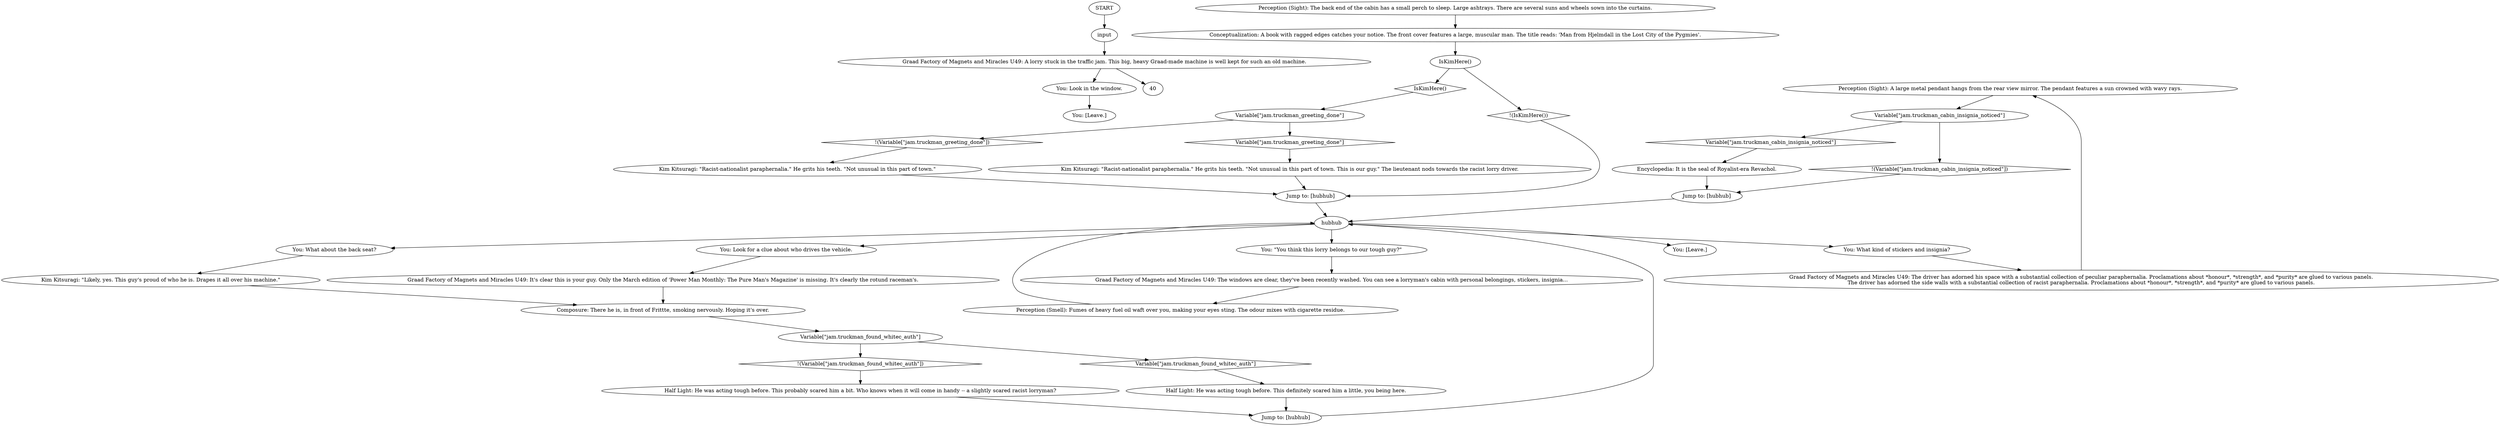 # JAM / RACIST CABIN
# You can view the racist lorryman's cabin to get a load of his racist paraphernalia.
# ==================================================
digraph G {
	  0 [label="START"];
	  1 [label="input"];
	  2 [label="You: Look in the window."];
	  3 [label="Perception (Sight): A large metal pendant hangs from the rear view mirror. The pendant features a sun crowned with wavy rays."];
	  4 [label="Variable[\"jam.truckman_found_whitec_auth\"]"];
	  5 [label="Variable[\"jam.truckman_found_whitec_auth\"]", shape=diamond];
	  6 [label="!(Variable[\"jam.truckman_found_whitec_auth\"])", shape=diamond];
	  7 [label="Encyclopedia: It is the seal of Royalist-era Revachol."];
	  8 [label="Jump to: [hubhub]"];
	  9 [label="Half Light: He was acting tough before. This definitely scared him a little, you being here."];
	  10 [label="You: [Leave.]"];
	  11 [label="Graad Factory of Magnets and Miracles U49: It's clear this is your guy. Only the March edition of 'Power Man Monthly: The Pure Man's Magazine' is missing. It's clearly the rotund raceman's."];
	  12 [label="You: What kind of stickers and insignia?"];
	  13 [label="Variable[\"jam.truckman_greeting_done\"]"];
	  14 [label="Variable[\"jam.truckman_greeting_done\"]", shape=diamond];
	  15 [label="!(Variable[\"jam.truckman_greeting_done\"])", shape=diamond];
	  16 [label="You: What about the back seat?"];
	  17 [label="You: Look for a clue about who drives the vehicle."];
	  18 [label="hubhub"];
	  19 [label="Graad Factory of Magnets and Miracles U49: A lorry stuck in the traffic jam. This big, heavy Graad-made machine is well kept for such an old machine."];
	  20 [label="Kim Kitsuragi: \"Racist-nationalist paraphernalia.\" He grits his teeth. \"Not unusual in this part of town.\""];
	  21 [label="Kim Kitsuragi: \"Racist-nationalist paraphernalia.\" He grits his teeth. \"Not unusual in this part of town. This is our guy.\" The lieutenant nods towards the racist lorry driver."];
	  22 [label="Jump to: [hubhub]"];
	  23 [label="Graad Factory of Magnets and Miracles U49: The driver has adorned his space with a substantial collection of peculiar paraphernalia. Proclamations about *honour*, *strength*, and *purity* are glued to various panels.\nThe driver has adorned the side walls with a substantial collection of racist paraphernalia. Proclamations about *honour*, *strength*, and *purity* are glued to various panels."];
	  24 [label="Conceptualization: A book with ragged edges catches your notice. The front cover features a large, muscular man. The title reads: 'Man from Hjelmdall in the Lost City of the Pygmies'."];
	  25 [label="Perception (Smell): Fumes of heavy fuel oil waft over you, making your eyes sting. The odour mixes with cigarette residue."];
	  26 [label="Jump to: [hubhub]"];
	  27 [label="IsKimHere()"];
	  28 [label="IsKimHere()", shape=diamond];
	  29 [label="!(IsKimHere())", shape=diamond];
	  30 [label="Half Light: He was acting tough before. This probably scared him a bit. Who knows when it will come in handy -- a slightly scared racist lorryman?"];
	  31 [label="Variable[\"jam.truckman_cabin_insignia_noticed\"]"];
	  32 [label="Variable[\"jam.truckman_cabin_insignia_noticed\"]", shape=diamond];
	  33 [label="!(Variable[\"jam.truckman_cabin_insignia_noticed\"])", shape=diamond];
	  34 [label="You: \"You think this lorry belongs to our tough guy?\""];
	  35 [label="Composure: There he is, in front of Frittte, smoking nervously. Hoping it's over."];
	  36 [label="Perception (Sight): The back end of the cabin has a small perch to sleep. Large ashtrays. There are several suns and wheels sown into the curtains."];
	  37 [label="Kim Kitsuragi: \"Likely, yes. This guy's proud of who he is. Drapes it all over his machine.\""];
	  38 [label="Graad Factory of Magnets and Miracles U49: The windows are clear, they've been recently washed. You can see a lorryman's cabin with personal belongings, stickers, insignia..."];
	  39 [label="You: [Leave.]"];
	  0 -> 1
	  1 -> 19
	  2 -> 39
	  3 -> 31
	  4 -> 5
	  4 -> 6
	  5 -> 9
	  6 -> 30
	  7 -> 8
	  8 -> 18
	  9 -> 22
	  11 -> 35
	  12 -> 23
	  13 -> 14
	  13 -> 15
	  14 -> 21
	  15 -> 20
	  16 -> 37
	  17 -> 11
	  18 -> 34
	  18 -> 10
	  18 -> 12
	  18 -> 16
	  18 -> 17
	  19 -> 40
	  19 -> 2
	  20 -> 26
	  21 -> 26
	  22 -> 18
	  23 -> 3
	  24 -> 27
	  25 -> 18
	  26 -> 18
	  27 -> 28
	  27 -> 29
	  28 -> 13
	  29 -> 26
	  30 -> 22
	  31 -> 32
	  31 -> 33
	  32 -> 7
	  33 -> 8
	  34 -> 38
	  35 -> 4
	  36 -> 24
	  37 -> 35
	  38 -> 25
}


